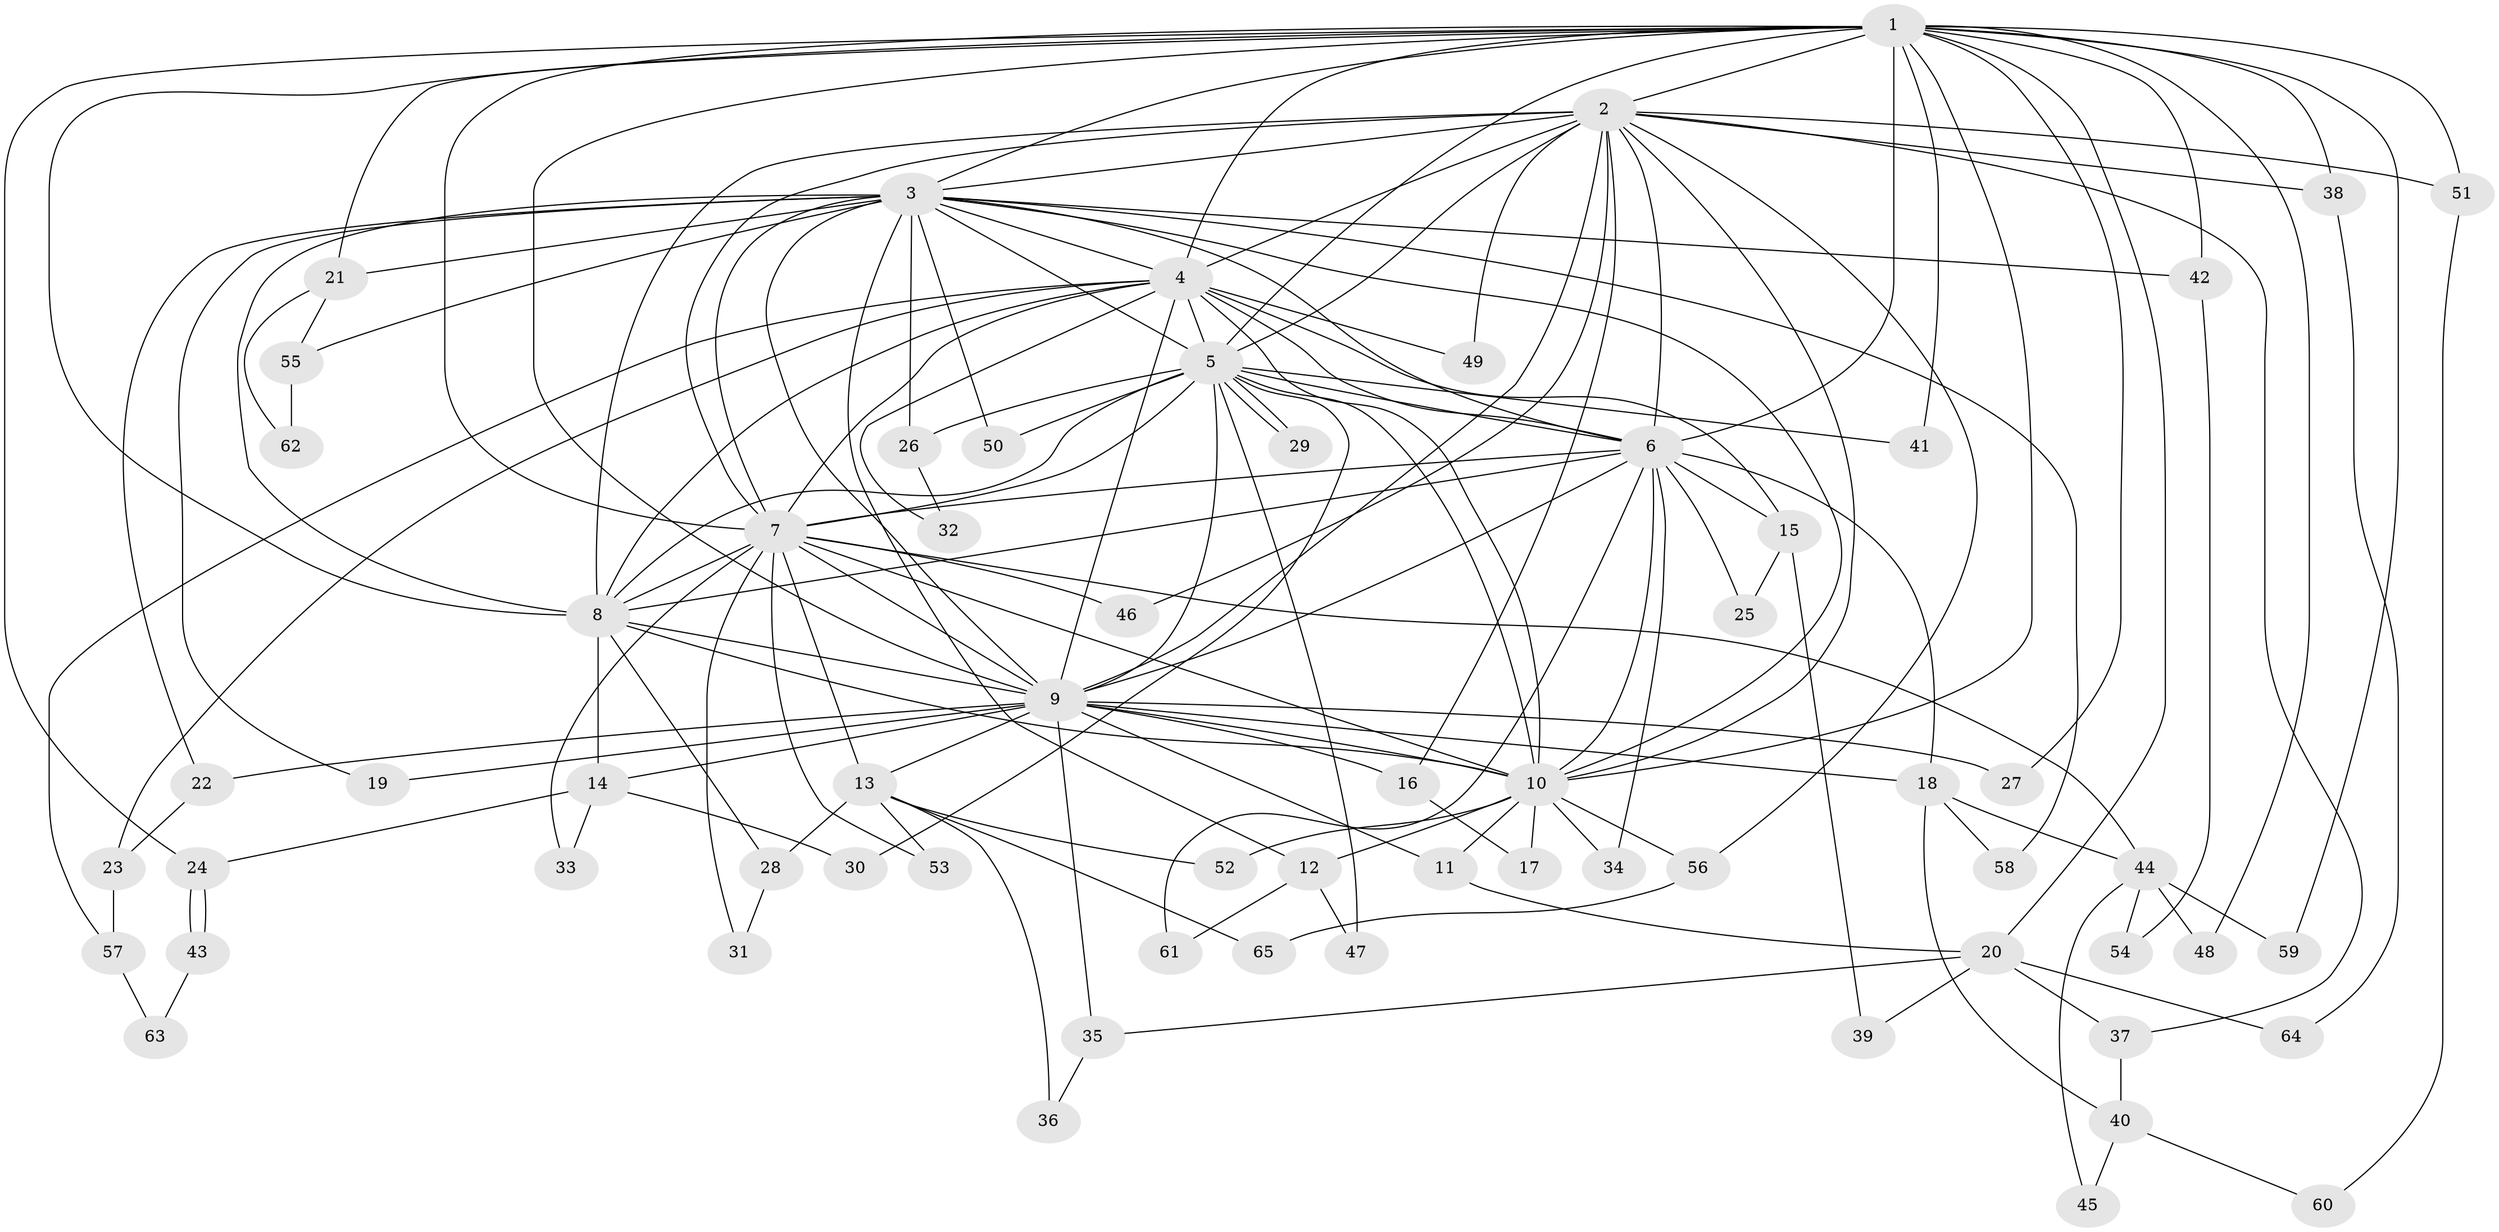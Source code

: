 // coarse degree distribution, {17: 0.045454545454545456, 15: 0.022727272727272728, 13: 0.045454545454545456, 19: 0.022727272727272728, 12: 0.022727272727272728, 9: 0.022727272727272728, 3: 0.22727272727272727, 4: 0.09090909090909091, 7: 0.022727272727272728, 5: 0.022727272727272728, 2: 0.38636363636363635, 6: 0.045454545454545456, 1: 0.022727272727272728}
// Generated by graph-tools (version 1.1) at 2025/51/02/27/25 19:51:51]
// undirected, 65 vertices, 155 edges
graph export_dot {
graph [start="1"]
  node [color=gray90,style=filled];
  1;
  2;
  3;
  4;
  5;
  6;
  7;
  8;
  9;
  10;
  11;
  12;
  13;
  14;
  15;
  16;
  17;
  18;
  19;
  20;
  21;
  22;
  23;
  24;
  25;
  26;
  27;
  28;
  29;
  30;
  31;
  32;
  33;
  34;
  35;
  36;
  37;
  38;
  39;
  40;
  41;
  42;
  43;
  44;
  45;
  46;
  47;
  48;
  49;
  50;
  51;
  52;
  53;
  54;
  55;
  56;
  57;
  58;
  59;
  60;
  61;
  62;
  63;
  64;
  65;
  1 -- 2;
  1 -- 3;
  1 -- 4;
  1 -- 5;
  1 -- 6;
  1 -- 7;
  1 -- 8;
  1 -- 9;
  1 -- 10;
  1 -- 20;
  1 -- 21;
  1 -- 24;
  1 -- 27;
  1 -- 38;
  1 -- 41;
  1 -- 42;
  1 -- 48;
  1 -- 51;
  1 -- 59;
  2 -- 3;
  2 -- 4;
  2 -- 5;
  2 -- 6;
  2 -- 7;
  2 -- 8;
  2 -- 9;
  2 -- 10;
  2 -- 16;
  2 -- 37;
  2 -- 38;
  2 -- 46;
  2 -- 49;
  2 -- 51;
  2 -- 56;
  3 -- 4;
  3 -- 5;
  3 -- 6;
  3 -- 7;
  3 -- 8;
  3 -- 9;
  3 -- 10;
  3 -- 12;
  3 -- 19;
  3 -- 21;
  3 -- 22;
  3 -- 26;
  3 -- 42;
  3 -- 50;
  3 -- 55;
  3 -- 58;
  4 -- 5;
  4 -- 6;
  4 -- 7;
  4 -- 8;
  4 -- 9;
  4 -- 10;
  4 -- 15;
  4 -- 23;
  4 -- 32;
  4 -- 49;
  4 -- 57;
  5 -- 6;
  5 -- 7;
  5 -- 8;
  5 -- 9;
  5 -- 10;
  5 -- 26;
  5 -- 29;
  5 -- 29;
  5 -- 30;
  5 -- 41;
  5 -- 47;
  5 -- 50;
  6 -- 7;
  6 -- 8;
  6 -- 9;
  6 -- 10;
  6 -- 15;
  6 -- 18;
  6 -- 25;
  6 -- 34;
  6 -- 61;
  7 -- 8;
  7 -- 9;
  7 -- 10;
  7 -- 13;
  7 -- 31;
  7 -- 33;
  7 -- 44;
  7 -- 46;
  7 -- 53;
  8 -- 9;
  8 -- 10;
  8 -- 14;
  8 -- 28;
  9 -- 10;
  9 -- 11;
  9 -- 13;
  9 -- 14;
  9 -- 16;
  9 -- 18;
  9 -- 19;
  9 -- 22;
  9 -- 27;
  9 -- 35;
  10 -- 11;
  10 -- 12;
  10 -- 17;
  10 -- 34;
  10 -- 52;
  10 -- 56;
  11 -- 20;
  12 -- 47;
  12 -- 61;
  13 -- 28;
  13 -- 36;
  13 -- 52;
  13 -- 53;
  13 -- 65;
  14 -- 24;
  14 -- 30;
  14 -- 33;
  15 -- 25;
  15 -- 39;
  16 -- 17;
  18 -- 40;
  18 -- 44;
  18 -- 58;
  20 -- 35;
  20 -- 37;
  20 -- 39;
  20 -- 64;
  21 -- 55;
  21 -- 62;
  22 -- 23;
  23 -- 57;
  24 -- 43;
  24 -- 43;
  26 -- 32;
  28 -- 31;
  35 -- 36;
  37 -- 40;
  38 -- 64;
  40 -- 45;
  40 -- 60;
  42 -- 54;
  43 -- 63;
  44 -- 45;
  44 -- 48;
  44 -- 54;
  44 -- 59;
  51 -- 60;
  55 -- 62;
  56 -- 65;
  57 -- 63;
}
